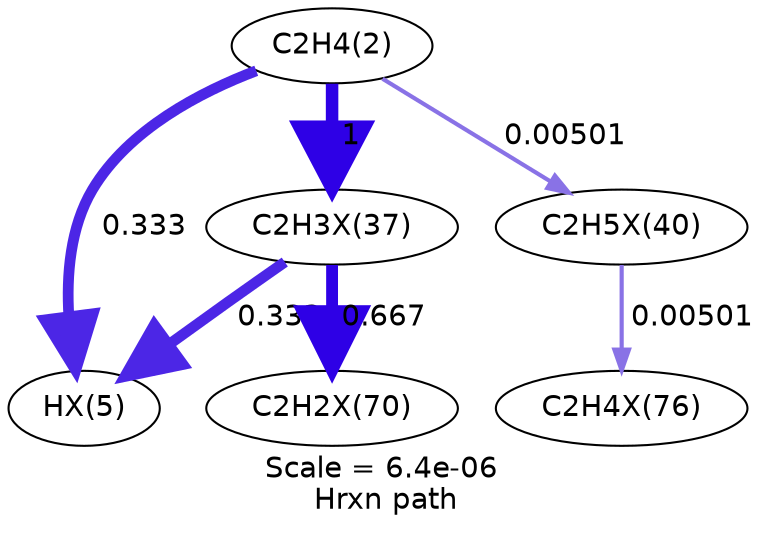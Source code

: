 digraph reaction_paths {
center=1;
s5 -> s28[fontname="Helvetica", style="setlinewidth(5.17)", arrowsize=2.59, color="0.7, 0.833, 0.9"
, label=" 0.333"];
s5 -> s29[fontname="Helvetica", style="setlinewidth(6)", arrowsize=3, color="0.7, 1.5, 0.9"
, label=" 1"];
s5 -> s30[fontname="Helvetica", style="setlinewidth(2)", arrowsize=1, color="0.7, 0.505, 0.9"
, label=" 0.00501"];
s29 -> s28[fontname="Helvetica", style="setlinewidth(5.17)", arrowsize=2.59, color="0.7, 0.833, 0.9"
, label=" 0.333"];
s29 -> s33[fontname="Helvetica", style="setlinewidth(5.69)", arrowsize=2.85, color="0.7, 1.17, 0.9"
, label=" 0.667"];
s30 -> s34[fontname="Helvetica", style="setlinewidth(2)", arrowsize=1, color="0.7, 0.505, 0.9"
, label=" 0.00501"];
s5 [ fontname="Helvetica", label="C2H4(2)"];
s28 [ fontname="Helvetica", label="HX(5)"];
s29 [ fontname="Helvetica", label="C2H3X(37)"];
s30 [ fontname="Helvetica", label="C2H5X(40)"];
s33 [ fontname="Helvetica", label="C2H2X(70)"];
s34 [ fontname="Helvetica", label="C2H4X(76)"];
 label = "Scale = 6.4e-06\l Hrxn path";
 fontname = "Helvetica";
}
